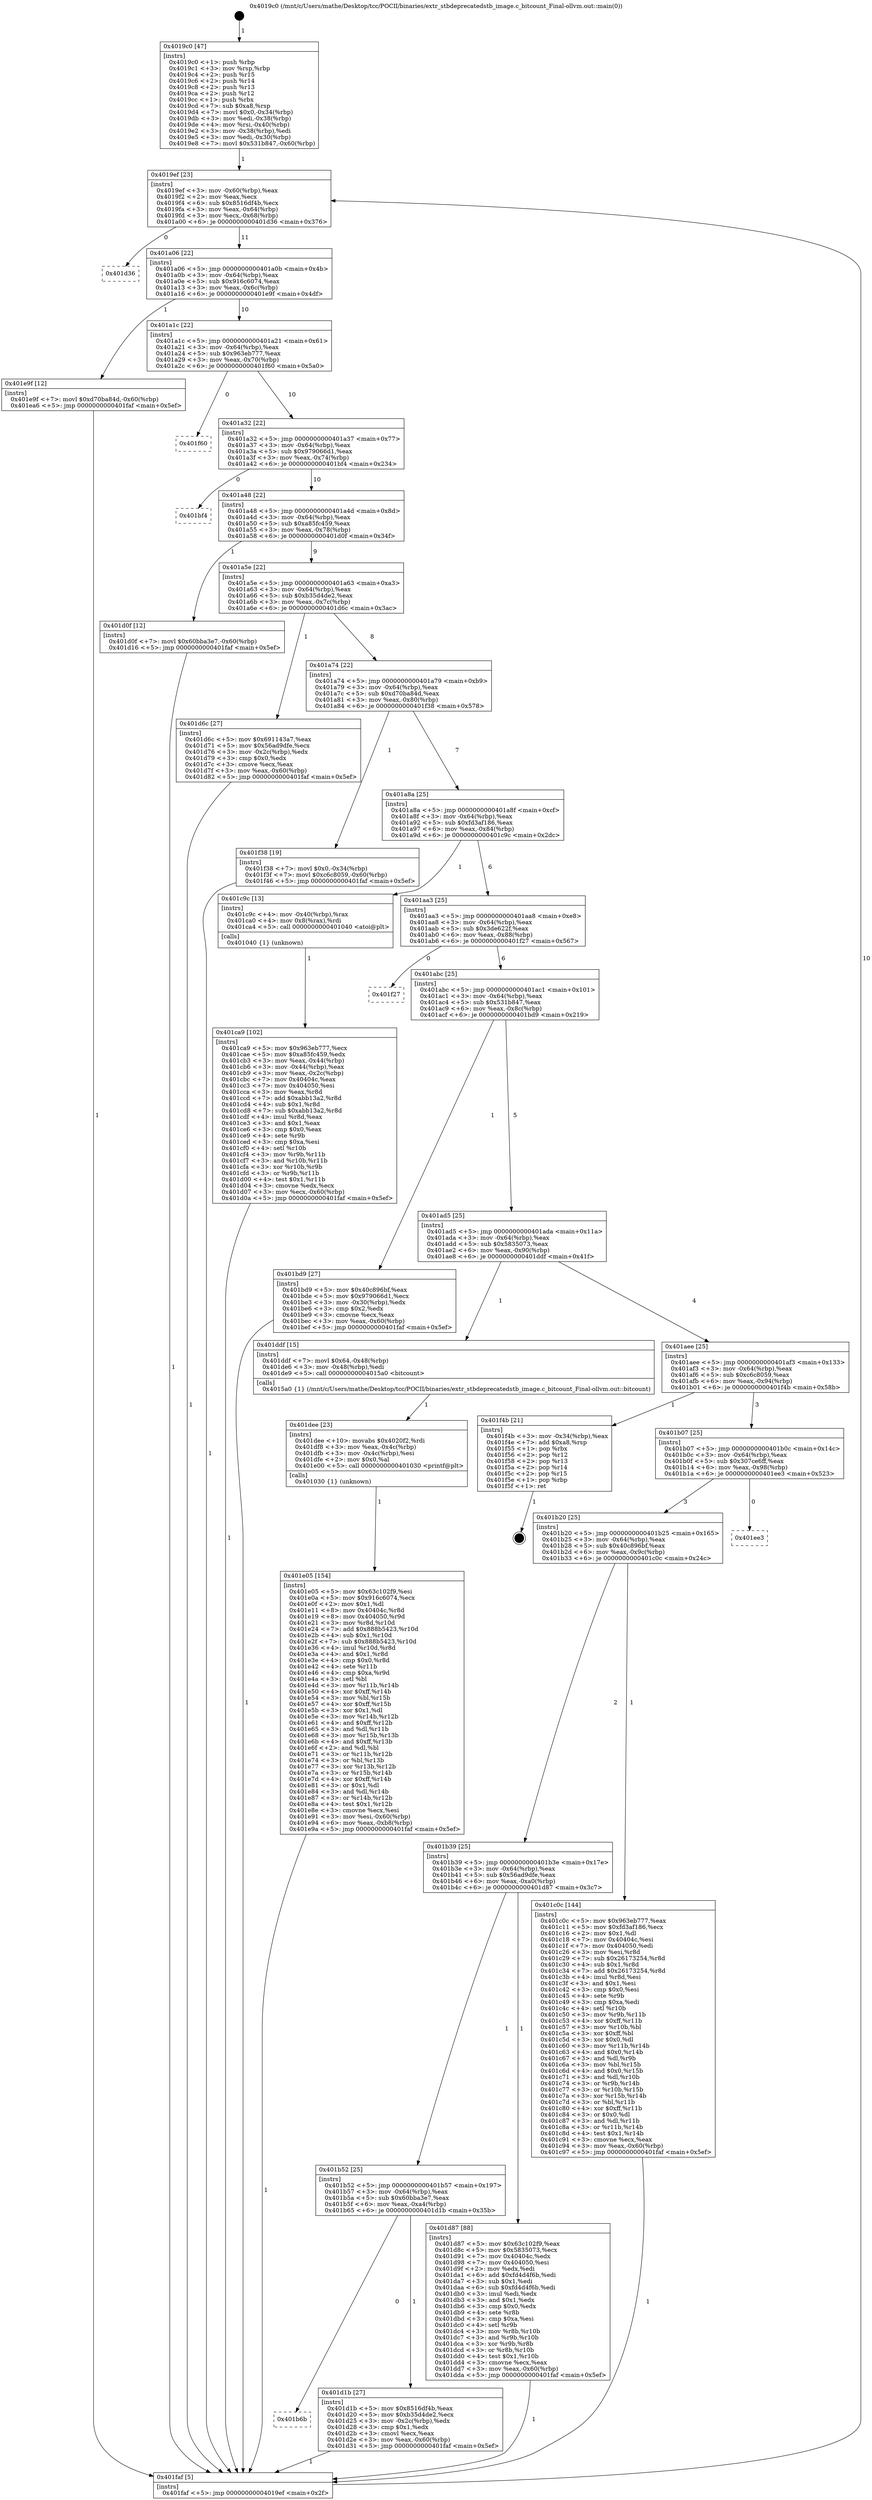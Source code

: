 digraph "0x4019c0" {
  label = "0x4019c0 (/mnt/c/Users/mathe/Desktop/tcc/POCII/binaries/extr_stbdeprecatedstb_image.c_bitcount_Final-ollvm.out::main(0))"
  labelloc = "t"
  node[shape=record]

  Entry [label="",width=0.3,height=0.3,shape=circle,fillcolor=black,style=filled]
  "0x4019ef" [label="{
     0x4019ef [23]\l
     | [instrs]\l
     &nbsp;&nbsp;0x4019ef \<+3\>: mov -0x60(%rbp),%eax\l
     &nbsp;&nbsp;0x4019f2 \<+2\>: mov %eax,%ecx\l
     &nbsp;&nbsp;0x4019f4 \<+6\>: sub $0x8516df4b,%ecx\l
     &nbsp;&nbsp;0x4019fa \<+3\>: mov %eax,-0x64(%rbp)\l
     &nbsp;&nbsp;0x4019fd \<+3\>: mov %ecx,-0x68(%rbp)\l
     &nbsp;&nbsp;0x401a00 \<+6\>: je 0000000000401d36 \<main+0x376\>\l
  }"]
  "0x401d36" [label="{
     0x401d36\l
  }", style=dashed]
  "0x401a06" [label="{
     0x401a06 [22]\l
     | [instrs]\l
     &nbsp;&nbsp;0x401a06 \<+5\>: jmp 0000000000401a0b \<main+0x4b\>\l
     &nbsp;&nbsp;0x401a0b \<+3\>: mov -0x64(%rbp),%eax\l
     &nbsp;&nbsp;0x401a0e \<+5\>: sub $0x916c6074,%eax\l
     &nbsp;&nbsp;0x401a13 \<+3\>: mov %eax,-0x6c(%rbp)\l
     &nbsp;&nbsp;0x401a16 \<+6\>: je 0000000000401e9f \<main+0x4df\>\l
  }"]
  Exit [label="",width=0.3,height=0.3,shape=circle,fillcolor=black,style=filled,peripheries=2]
  "0x401e9f" [label="{
     0x401e9f [12]\l
     | [instrs]\l
     &nbsp;&nbsp;0x401e9f \<+7\>: movl $0xd70ba84d,-0x60(%rbp)\l
     &nbsp;&nbsp;0x401ea6 \<+5\>: jmp 0000000000401faf \<main+0x5ef\>\l
  }"]
  "0x401a1c" [label="{
     0x401a1c [22]\l
     | [instrs]\l
     &nbsp;&nbsp;0x401a1c \<+5\>: jmp 0000000000401a21 \<main+0x61\>\l
     &nbsp;&nbsp;0x401a21 \<+3\>: mov -0x64(%rbp),%eax\l
     &nbsp;&nbsp;0x401a24 \<+5\>: sub $0x963eb777,%eax\l
     &nbsp;&nbsp;0x401a29 \<+3\>: mov %eax,-0x70(%rbp)\l
     &nbsp;&nbsp;0x401a2c \<+6\>: je 0000000000401f60 \<main+0x5a0\>\l
  }"]
  "0x401e05" [label="{
     0x401e05 [154]\l
     | [instrs]\l
     &nbsp;&nbsp;0x401e05 \<+5\>: mov $0x63c102f9,%esi\l
     &nbsp;&nbsp;0x401e0a \<+5\>: mov $0x916c6074,%ecx\l
     &nbsp;&nbsp;0x401e0f \<+2\>: mov $0x1,%dl\l
     &nbsp;&nbsp;0x401e11 \<+8\>: mov 0x40404c,%r8d\l
     &nbsp;&nbsp;0x401e19 \<+8\>: mov 0x404050,%r9d\l
     &nbsp;&nbsp;0x401e21 \<+3\>: mov %r8d,%r10d\l
     &nbsp;&nbsp;0x401e24 \<+7\>: add $0x888b5423,%r10d\l
     &nbsp;&nbsp;0x401e2b \<+4\>: sub $0x1,%r10d\l
     &nbsp;&nbsp;0x401e2f \<+7\>: sub $0x888b5423,%r10d\l
     &nbsp;&nbsp;0x401e36 \<+4\>: imul %r10d,%r8d\l
     &nbsp;&nbsp;0x401e3a \<+4\>: and $0x1,%r8d\l
     &nbsp;&nbsp;0x401e3e \<+4\>: cmp $0x0,%r8d\l
     &nbsp;&nbsp;0x401e42 \<+4\>: sete %r11b\l
     &nbsp;&nbsp;0x401e46 \<+4\>: cmp $0xa,%r9d\l
     &nbsp;&nbsp;0x401e4a \<+3\>: setl %bl\l
     &nbsp;&nbsp;0x401e4d \<+3\>: mov %r11b,%r14b\l
     &nbsp;&nbsp;0x401e50 \<+4\>: xor $0xff,%r14b\l
     &nbsp;&nbsp;0x401e54 \<+3\>: mov %bl,%r15b\l
     &nbsp;&nbsp;0x401e57 \<+4\>: xor $0xff,%r15b\l
     &nbsp;&nbsp;0x401e5b \<+3\>: xor $0x1,%dl\l
     &nbsp;&nbsp;0x401e5e \<+3\>: mov %r14b,%r12b\l
     &nbsp;&nbsp;0x401e61 \<+4\>: and $0xff,%r12b\l
     &nbsp;&nbsp;0x401e65 \<+3\>: and %dl,%r11b\l
     &nbsp;&nbsp;0x401e68 \<+3\>: mov %r15b,%r13b\l
     &nbsp;&nbsp;0x401e6b \<+4\>: and $0xff,%r13b\l
     &nbsp;&nbsp;0x401e6f \<+2\>: and %dl,%bl\l
     &nbsp;&nbsp;0x401e71 \<+3\>: or %r11b,%r12b\l
     &nbsp;&nbsp;0x401e74 \<+3\>: or %bl,%r13b\l
     &nbsp;&nbsp;0x401e77 \<+3\>: xor %r13b,%r12b\l
     &nbsp;&nbsp;0x401e7a \<+3\>: or %r15b,%r14b\l
     &nbsp;&nbsp;0x401e7d \<+4\>: xor $0xff,%r14b\l
     &nbsp;&nbsp;0x401e81 \<+3\>: or $0x1,%dl\l
     &nbsp;&nbsp;0x401e84 \<+3\>: and %dl,%r14b\l
     &nbsp;&nbsp;0x401e87 \<+3\>: or %r14b,%r12b\l
     &nbsp;&nbsp;0x401e8a \<+4\>: test $0x1,%r12b\l
     &nbsp;&nbsp;0x401e8e \<+3\>: cmovne %ecx,%esi\l
     &nbsp;&nbsp;0x401e91 \<+3\>: mov %esi,-0x60(%rbp)\l
     &nbsp;&nbsp;0x401e94 \<+6\>: mov %eax,-0xb8(%rbp)\l
     &nbsp;&nbsp;0x401e9a \<+5\>: jmp 0000000000401faf \<main+0x5ef\>\l
  }"]
  "0x401f60" [label="{
     0x401f60\l
  }", style=dashed]
  "0x401a32" [label="{
     0x401a32 [22]\l
     | [instrs]\l
     &nbsp;&nbsp;0x401a32 \<+5\>: jmp 0000000000401a37 \<main+0x77\>\l
     &nbsp;&nbsp;0x401a37 \<+3\>: mov -0x64(%rbp),%eax\l
     &nbsp;&nbsp;0x401a3a \<+5\>: sub $0x979066d1,%eax\l
     &nbsp;&nbsp;0x401a3f \<+3\>: mov %eax,-0x74(%rbp)\l
     &nbsp;&nbsp;0x401a42 \<+6\>: je 0000000000401bf4 \<main+0x234\>\l
  }"]
  "0x401dee" [label="{
     0x401dee [23]\l
     | [instrs]\l
     &nbsp;&nbsp;0x401dee \<+10\>: movabs $0x4020f2,%rdi\l
     &nbsp;&nbsp;0x401df8 \<+3\>: mov %eax,-0x4c(%rbp)\l
     &nbsp;&nbsp;0x401dfb \<+3\>: mov -0x4c(%rbp),%esi\l
     &nbsp;&nbsp;0x401dfe \<+2\>: mov $0x0,%al\l
     &nbsp;&nbsp;0x401e00 \<+5\>: call 0000000000401030 \<printf@plt\>\l
     | [calls]\l
     &nbsp;&nbsp;0x401030 \{1\} (unknown)\l
  }"]
  "0x401bf4" [label="{
     0x401bf4\l
  }", style=dashed]
  "0x401a48" [label="{
     0x401a48 [22]\l
     | [instrs]\l
     &nbsp;&nbsp;0x401a48 \<+5\>: jmp 0000000000401a4d \<main+0x8d\>\l
     &nbsp;&nbsp;0x401a4d \<+3\>: mov -0x64(%rbp),%eax\l
     &nbsp;&nbsp;0x401a50 \<+5\>: sub $0xa85fc459,%eax\l
     &nbsp;&nbsp;0x401a55 \<+3\>: mov %eax,-0x78(%rbp)\l
     &nbsp;&nbsp;0x401a58 \<+6\>: je 0000000000401d0f \<main+0x34f\>\l
  }"]
  "0x401b6b" [label="{
     0x401b6b\l
  }", style=dashed]
  "0x401d0f" [label="{
     0x401d0f [12]\l
     | [instrs]\l
     &nbsp;&nbsp;0x401d0f \<+7\>: movl $0x60bba3e7,-0x60(%rbp)\l
     &nbsp;&nbsp;0x401d16 \<+5\>: jmp 0000000000401faf \<main+0x5ef\>\l
  }"]
  "0x401a5e" [label="{
     0x401a5e [22]\l
     | [instrs]\l
     &nbsp;&nbsp;0x401a5e \<+5\>: jmp 0000000000401a63 \<main+0xa3\>\l
     &nbsp;&nbsp;0x401a63 \<+3\>: mov -0x64(%rbp),%eax\l
     &nbsp;&nbsp;0x401a66 \<+5\>: sub $0xb35d4de2,%eax\l
     &nbsp;&nbsp;0x401a6b \<+3\>: mov %eax,-0x7c(%rbp)\l
     &nbsp;&nbsp;0x401a6e \<+6\>: je 0000000000401d6c \<main+0x3ac\>\l
  }"]
  "0x401d1b" [label="{
     0x401d1b [27]\l
     | [instrs]\l
     &nbsp;&nbsp;0x401d1b \<+5\>: mov $0x8516df4b,%eax\l
     &nbsp;&nbsp;0x401d20 \<+5\>: mov $0xb35d4de2,%ecx\l
     &nbsp;&nbsp;0x401d25 \<+3\>: mov -0x2c(%rbp),%edx\l
     &nbsp;&nbsp;0x401d28 \<+3\>: cmp $0x1,%edx\l
     &nbsp;&nbsp;0x401d2b \<+3\>: cmovl %ecx,%eax\l
     &nbsp;&nbsp;0x401d2e \<+3\>: mov %eax,-0x60(%rbp)\l
     &nbsp;&nbsp;0x401d31 \<+5\>: jmp 0000000000401faf \<main+0x5ef\>\l
  }"]
  "0x401d6c" [label="{
     0x401d6c [27]\l
     | [instrs]\l
     &nbsp;&nbsp;0x401d6c \<+5\>: mov $0x691143a7,%eax\l
     &nbsp;&nbsp;0x401d71 \<+5\>: mov $0x56ad9dfe,%ecx\l
     &nbsp;&nbsp;0x401d76 \<+3\>: mov -0x2c(%rbp),%edx\l
     &nbsp;&nbsp;0x401d79 \<+3\>: cmp $0x0,%edx\l
     &nbsp;&nbsp;0x401d7c \<+3\>: cmove %ecx,%eax\l
     &nbsp;&nbsp;0x401d7f \<+3\>: mov %eax,-0x60(%rbp)\l
     &nbsp;&nbsp;0x401d82 \<+5\>: jmp 0000000000401faf \<main+0x5ef\>\l
  }"]
  "0x401a74" [label="{
     0x401a74 [22]\l
     | [instrs]\l
     &nbsp;&nbsp;0x401a74 \<+5\>: jmp 0000000000401a79 \<main+0xb9\>\l
     &nbsp;&nbsp;0x401a79 \<+3\>: mov -0x64(%rbp),%eax\l
     &nbsp;&nbsp;0x401a7c \<+5\>: sub $0xd70ba84d,%eax\l
     &nbsp;&nbsp;0x401a81 \<+3\>: mov %eax,-0x80(%rbp)\l
     &nbsp;&nbsp;0x401a84 \<+6\>: je 0000000000401f38 \<main+0x578\>\l
  }"]
  "0x401b52" [label="{
     0x401b52 [25]\l
     | [instrs]\l
     &nbsp;&nbsp;0x401b52 \<+5\>: jmp 0000000000401b57 \<main+0x197\>\l
     &nbsp;&nbsp;0x401b57 \<+3\>: mov -0x64(%rbp),%eax\l
     &nbsp;&nbsp;0x401b5a \<+5\>: sub $0x60bba3e7,%eax\l
     &nbsp;&nbsp;0x401b5f \<+6\>: mov %eax,-0xa4(%rbp)\l
     &nbsp;&nbsp;0x401b65 \<+6\>: je 0000000000401d1b \<main+0x35b\>\l
  }"]
  "0x401f38" [label="{
     0x401f38 [19]\l
     | [instrs]\l
     &nbsp;&nbsp;0x401f38 \<+7\>: movl $0x0,-0x34(%rbp)\l
     &nbsp;&nbsp;0x401f3f \<+7\>: movl $0xc6c8059,-0x60(%rbp)\l
     &nbsp;&nbsp;0x401f46 \<+5\>: jmp 0000000000401faf \<main+0x5ef\>\l
  }"]
  "0x401a8a" [label="{
     0x401a8a [25]\l
     | [instrs]\l
     &nbsp;&nbsp;0x401a8a \<+5\>: jmp 0000000000401a8f \<main+0xcf\>\l
     &nbsp;&nbsp;0x401a8f \<+3\>: mov -0x64(%rbp),%eax\l
     &nbsp;&nbsp;0x401a92 \<+5\>: sub $0xfd3af186,%eax\l
     &nbsp;&nbsp;0x401a97 \<+6\>: mov %eax,-0x84(%rbp)\l
     &nbsp;&nbsp;0x401a9d \<+6\>: je 0000000000401c9c \<main+0x2dc\>\l
  }"]
  "0x401d87" [label="{
     0x401d87 [88]\l
     | [instrs]\l
     &nbsp;&nbsp;0x401d87 \<+5\>: mov $0x63c102f9,%eax\l
     &nbsp;&nbsp;0x401d8c \<+5\>: mov $0x5835073,%ecx\l
     &nbsp;&nbsp;0x401d91 \<+7\>: mov 0x40404c,%edx\l
     &nbsp;&nbsp;0x401d98 \<+7\>: mov 0x404050,%esi\l
     &nbsp;&nbsp;0x401d9f \<+2\>: mov %edx,%edi\l
     &nbsp;&nbsp;0x401da1 \<+6\>: add $0xfd4d4f6b,%edi\l
     &nbsp;&nbsp;0x401da7 \<+3\>: sub $0x1,%edi\l
     &nbsp;&nbsp;0x401daa \<+6\>: sub $0xfd4d4f6b,%edi\l
     &nbsp;&nbsp;0x401db0 \<+3\>: imul %edi,%edx\l
     &nbsp;&nbsp;0x401db3 \<+3\>: and $0x1,%edx\l
     &nbsp;&nbsp;0x401db6 \<+3\>: cmp $0x0,%edx\l
     &nbsp;&nbsp;0x401db9 \<+4\>: sete %r8b\l
     &nbsp;&nbsp;0x401dbd \<+3\>: cmp $0xa,%esi\l
     &nbsp;&nbsp;0x401dc0 \<+4\>: setl %r9b\l
     &nbsp;&nbsp;0x401dc4 \<+3\>: mov %r8b,%r10b\l
     &nbsp;&nbsp;0x401dc7 \<+3\>: and %r9b,%r10b\l
     &nbsp;&nbsp;0x401dca \<+3\>: xor %r9b,%r8b\l
     &nbsp;&nbsp;0x401dcd \<+3\>: or %r8b,%r10b\l
     &nbsp;&nbsp;0x401dd0 \<+4\>: test $0x1,%r10b\l
     &nbsp;&nbsp;0x401dd4 \<+3\>: cmovne %ecx,%eax\l
     &nbsp;&nbsp;0x401dd7 \<+3\>: mov %eax,-0x60(%rbp)\l
     &nbsp;&nbsp;0x401dda \<+5\>: jmp 0000000000401faf \<main+0x5ef\>\l
  }"]
  "0x401c9c" [label="{
     0x401c9c [13]\l
     | [instrs]\l
     &nbsp;&nbsp;0x401c9c \<+4\>: mov -0x40(%rbp),%rax\l
     &nbsp;&nbsp;0x401ca0 \<+4\>: mov 0x8(%rax),%rdi\l
     &nbsp;&nbsp;0x401ca4 \<+5\>: call 0000000000401040 \<atoi@plt\>\l
     | [calls]\l
     &nbsp;&nbsp;0x401040 \{1\} (unknown)\l
  }"]
  "0x401aa3" [label="{
     0x401aa3 [25]\l
     | [instrs]\l
     &nbsp;&nbsp;0x401aa3 \<+5\>: jmp 0000000000401aa8 \<main+0xe8\>\l
     &nbsp;&nbsp;0x401aa8 \<+3\>: mov -0x64(%rbp),%eax\l
     &nbsp;&nbsp;0x401aab \<+5\>: sub $0x3de622f,%eax\l
     &nbsp;&nbsp;0x401ab0 \<+6\>: mov %eax,-0x88(%rbp)\l
     &nbsp;&nbsp;0x401ab6 \<+6\>: je 0000000000401f27 \<main+0x567\>\l
  }"]
  "0x401ca9" [label="{
     0x401ca9 [102]\l
     | [instrs]\l
     &nbsp;&nbsp;0x401ca9 \<+5\>: mov $0x963eb777,%ecx\l
     &nbsp;&nbsp;0x401cae \<+5\>: mov $0xa85fc459,%edx\l
     &nbsp;&nbsp;0x401cb3 \<+3\>: mov %eax,-0x44(%rbp)\l
     &nbsp;&nbsp;0x401cb6 \<+3\>: mov -0x44(%rbp),%eax\l
     &nbsp;&nbsp;0x401cb9 \<+3\>: mov %eax,-0x2c(%rbp)\l
     &nbsp;&nbsp;0x401cbc \<+7\>: mov 0x40404c,%eax\l
     &nbsp;&nbsp;0x401cc3 \<+7\>: mov 0x404050,%esi\l
     &nbsp;&nbsp;0x401cca \<+3\>: mov %eax,%r8d\l
     &nbsp;&nbsp;0x401ccd \<+7\>: add $0xabb13a2,%r8d\l
     &nbsp;&nbsp;0x401cd4 \<+4\>: sub $0x1,%r8d\l
     &nbsp;&nbsp;0x401cd8 \<+7\>: sub $0xabb13a2,%r8d\l
     &nbsp;&nbsp;0x401cdf \<+4\>: imul %r8d,%eax\l
     &nbsp;&nbsp;0x401ce3 \<+3\>: and $0x1,%eax\l
     &nbsp;&nbsp;0x401ce6 \<+3\>: cmp $0x0,%eax\l
     &nbsp;&nbsp;0x401ce9 \<+4\>: sete %r9b\l
     &nbsp;&nbsp;0x401ced \<+3\>: cmp $0xa,%esi\l
     &nbsp;&nbsp;0x401cf0 \<+4\>: setl %r10b\l
     &nbsp;&nbsp;0x401cf4 \<+3\>: mov %r9b,%r11b\l
     &nbsp;&nbsp;0x401cf7 \<+3\>: and %r10b,%r11b\l
     &nbsp;&nbsp;0x401cfa \<+3\>: xor %r10b,%r9b\l
     &nbsp;&nbsp;0x401cfd \<+3\>: or %r9b,%r11b\l
     &nbsp;&nbsp;0x401d00 \<+4\>: test $0x1,%r11b\l
     &nbsp;&nbsp;0x401d04 \<+3\>: cmovne %edx,%ecx\l
     &nbsp;&nbsp;0x401d07 \<+3\>: mov %ecx,-0x60(%rbp)\l
     &nbsp;&nbsp;0x401d0a \<+5\>: jmp 0000000000401faf \<main+0x5ef\>\l
  }"]
  "0x401f27" [label="{
     0x401f27\l
  }", style=dashed]
  "0x401abc" [label="{
     0x401abc [25]\l
     | [instrs]\l
     &nbsp;&nbsp;0x401abc \<+5\>: jmp 0000000000401ac1 \<main+0x101\>\l
     &nbsp;&nbsp;0x401ac1 \<+3\>: mov -0x64(%rbp),%eax\l
     &nbsp;&nbsp;0x401ac4 \<+5\>: sub $0x531b847,%eax\l
     &nbsp;&nbsp;0x401ac9 \<+6\>: mov %eax,-0x8c(%rbp)\l
     &nbsp;&nbsp;0x401acf \<+6\>: je 0000000000401bd9 \<main+0x219\>\l
  }"]
  "0x401b39" [label="{
     0x401b39 [25]\l
     | [instrs]\l
     &nbsp;&nbsp;0x401b39 \<+5\>: jmp 0000000000401b3e \<main+0x17e\>\l
     &nbsp;&nbsp;0x401b3e \<+3\>: mov -0x64(%rbp),%eax\l
     &nbsp;&nbsp;0x401b41 \<+5\>: sub $0x56ad9dfe,%eax\l
     &nbsp;&nbsp;0x401b46 \<+6\>: mov %eax,-0xa0(%rbp)\l
     &nbsp;&nbsp;0x401b4c \<+6\>: je 0000000000401d87 \<main+0x3c7\>\l
  }"]
  "0x401bd9" [label="{
     0x401bd9 [27]\l
     | [instrs]\l
     &nbsp;&nbsp;0x401bd9 \<+5\>: mov $0x40c896bf,%eax\l
     &nbsp;&nbsp;0x401bde \<+5\>: mov $0x979066d1,%ecx\l
     &nbsp;&nbsp;0x401be3 \<+3\>: mov -0x30(%rbp),%edx\l
     &nbsp;&nbsp;0x401be6 \<+3\>: cmp $0x2,%edx\l
     &nbsp;&nbsp;0x401be9 \<+3\>: cmovne %ecx,%eax\l
     &nbsp;&nbsp;0x401bec \<+3\>: mov %eax,-0x60(%rbp)\l
     &nbsp;&nbsp;0x401bef \<+5\>: jmp 0000000000401faf \<main+0x5ef\>\l
  }"]
  "0x401ad5" [label="{
     0x401ad5 [25]\l
     | [instrs]\l
     &nbsp;&nbsp;0x401ad5 \<+5\>: jmp 0000000000401ada \<main+0x11a\>\l
     &nbsp;&nbsp;0x401ada \<+3\>: mov -0x64(%rbp),%eax\l
     &nbsp;&nbsp;0x401add \<+5\>: sub $0x5835073,%eax\l
     &nbsp;&nbsp;0x401ae2 \<+6\>: mov %eax,-0x90(%rbp)\l
     &nbsp;&nbsp;0x401ae8 \<+6\>: je 0000000000401ddf \<main+0x41f\>\l
  }"]
  "0x401faf" [label="{
     0x401faf [5]\l
     | [instrs]\l
     &nbsp;&nbsp;0x401faf \<+5\>: jmp 00000000004019ef \<main+0x2f\>\l
  }"]
  "0x4019c0" [label="{
     0x4019c0 [47]\l
     | [instrs]\l
     &nbsp;&nbsp;0x4019c0 \<+1\>: push %rbp\l
     &nbsp;&nbsp;0x4019c1 \<+3\>: mov %rsp,%rbp\l
     &nbsp;&nbsp;0x4019c4 \<+2\>: push %r15\l
     &nbsp;&nbsp;0x4019c6 \<+2\>: push %r14\l
     &nbsp;&nbsp;0x4019c8 \<+2\>: push %r13\l
     &nbsp;&nbsp;0x4019ca \<+2\>: push %r12\l
     &nbsp;&nbsp;0x4019cc \<+1\>: push %rbx\l
     &nbsp;&nbsp;0x4019cd \<+7\>: sub $0xa8,%rsp\l
     &nbsp;&nbsp;0x4019d4 \<+7\>: movl $0x0,-0x34(%rbp)\l
     &nbsp;&nbsp;0x4019db \<+3\>: mov %edi,-0x38(%rbp)\l
     &nbsp;&nbsp;0x4019de \<+4\>: mov %rsi,-0x40(%rbp)\l
     &nbsp;&nbsp;0x4019e2 \<+3\>: mov -0x38(%rbp),%edi\l
     &nbsp;&nbsp;0x4019e5 \<+3\>: mov %edi,-0x30(%rbp)\l
     &nbsp;&nbsp;0x4019e8 \<+7\>: movl $0x531b847,-0x60(%rbp)\l
  }"]
  "0x401c0c" [label="{
     0x401c0c [144]\l
     | [instrs]\l
     &nbsp;&nbsp;0x401c0c \<+5\>: mov $0x963eb777,%eax\l
     &nbsp;&nbsp;0x401c11 \<+5\>: mov $0xfd3af186,%ecx\l
     &nbsp;&nbsp;0x401c16 \<+2\>: mov $0x1,%dl\l
     &nbsp;&nbsp;0x401c18 \<+7\>: mov 0x40404c,%esi\l
     &nbsp;&nbsp;0x401c1f \<+7\>: mov 0x404050,%edi\l
     &nbsp;&nbsp;0x401c26 \<+3\>: mov %esi,%r8d\l
     &nbsp;&nbsp;0x401c29 \<+7\>: sub $0x26173254,%r8d\l
     &nbsp;&nbsp;0x401c30 \<+4\>: sub $0x1,%r8d\l
     &nbsp;&nbsp;0x401c34 \<+7\>: add $0x26173254,%r8d\l
     &nbsp;&nbsp;0x401c3b \<+4\>: imul %r8d,%esi\l
     &nbsp;&nbsp;0x401c3f \<+3\>: and $0x1,%esi\l
     &nbsp;&nbsp;0x401c42 \<+3\>: cmp $0x0,%esi\l
     &nbsp;&nbsp;0x401c45 \<+4\>: sete %r9b\l
     &nbsp;&nbsp;0x401c49 \<+3\>: cmp $0xa,%edi\l
     &nbsp;&nbsp;0x401c4c \<+4\>: setl %r10b\l
     &nbsp;&nbsp;0x401c50 \<+3\>: mov %r9b,%r11b\l
     &nbsp;&nbsp;0x401c53 \<+4\>: xor $0xff,%r11b\l
     &nbsp;&nbsp;0x401c57 \<+3\>: mov %r10b,%bl\l
     &nbsp;&nbsp;0x401c5a \<+3\>: xor $0xff,%bl\l
     &nbsp;&nbsp;0x401c5d \<+3\>: xor $0x0,%dl\l
     &nbsp;&nbsp;0x401c60 \<+3\>: mov %r11b,%r14b\l
     &nbsp;&nbsp;0x401c63 \<+4\>: and $0x0,%r14b\l
     &nbsp;&nbsp;0x401c67 \<+3\>: and %dl,%r9b\l
     &nbsp;&nbsp;0x401c6a \<+3\>: mov %bl,%r15b\l
     &nbsp;&nbsp;0x401c6d \<+4\>: and $0x0,%r15b\l
     &nbsp;&nbsp;0x401c71 \<+3\>: and %dl,%r10b\l
     &nbsp;&nbsp;0x401c74 \<+3\>: or %r9b,%r14b\l
     &nbsp;&nbsp;0x401c77 \<+3\>: or %r10b,%r15b\l
     &nbsp;&nbsp;0x401c7a \<+3\>: xor %r15b,%r14b\l
     &nbsp;&nbsp;0x401c7d \<+3\>: or %bl,%r11b\l
     &nbsp;&nbsp;0x401c80 \<+4\>: xor $0xff,%r11b\l
     &nbsp;&nbsp;0x401c84 \<+3\>: or $0x0,%dl\l
     &nbsp;&nbsp;0x401c87 \<+3\>: and %dl,%r11b\l
     &nbsp;&nbsp;0x401c8a \<+3\>: or %r11b,%r14b\l
     &nbsp;&nbsp;0x401c8d \<+4\>: test $0x1,%r14b\l
     &nbsp;&nbsp;0x401c91 \<+3\>: cmovne %ecx,%eax\l
     &nbsp;&nbsp;0x401c94 \<+3\>: mov %eax,-0x60(%rbp)\l
     &nbsp;&nbsp;0x401c97 \<+5\>: jmp 0000000000401faf \<main+0x5ef\>\l
  }"]
  "0x401ddf" [label="{
     0x401ddf [15]\l
     | [instrs]\l
     &nbsp;&nbsp;0x401ddf \<+7\>: movl $0x64,-0x48(%rbp)\l
     &nbsp;&nbsp;0x401de6 \<+3\>: mov -0x48(%rbp),%edi\l
     &nbsp;&nbsp;0x401de9 \<+5\>: call 00000000004015a0 \<bitcount\>\l
     | [calls]\l
     &nbsp;&nbsp;0x4015a0 \{1\} (/mnt/c/Users/mathe/Desktop/tcc/POCII/binaries/extr_stbdeprecatedstb_image.c_bitcount_Final-ollvm.out::bitcount)\l
  }"]
  "0x401aee" [label="{
     0x401aee [25]\l
     | [instrs]\l
     &nbsp;&nbsp;0x401aee \<+5\>: jmp 0000000000401af3 \<main+0x133\>\l
     &nbsp;&nbsp;0x401af3 \<+3\>: mov -0x64(%rbp),%eax\l
     &nbsp;&nbsp;0x401af6 \<+5\>: sub $0xc6c8059,%eax\l
     &nbsp;&nbsp;0x401afb \<+6\>: mov %eax,-0x94(%rbp)\l
     &nbsp;&nbsp;0x401b01 \<+6\>: je 0000000000401f4b \<main+0x58b\>\l
  }"]
  "0x401b20" [label="{
     0x401b20 [25]\l
     | [instrs]\l
     &nbsp;&nbsp;0x401b20 \<+5\>: jmp 0000000000401b25 \<main+0x165\>\l
     &nbsp;&nbsp;0x401b25 \<+3\>: mov -0x64(%rbp),%eax\l
     &nbsp;&nbsp;0x401b28 \<+5\>: sub $0x40c896bf,%eax\l
     &nbsp;&nbsp;0x401b2d \<+6\>: mov %eax,-0x9c(%rbp)\l
     &nbsp;&nbsp;0x401b33 \<+6\>: je 0000000000401c0c \<main+0x24c\>\l
  }"]
  "0x401f4b" [label="{
     0x401f4b [21]\l
     | [instrs]\l
     &nbsp;&nbsp;0x401f4b \<+3\>: mov -0x34(%rbp),%eax\l
     &nbsp;&nbsp;0x401f4e \<+7\>: add $0xa8,%rsp\l
     &nbsp;&nbsp;0x401f55 \<+1\>: pop %rbx\l
     &nbsp;&nbsp;0x401f56 \<+2\>: pop %r12\l
     &nbsp;&nbsp;0x401f58 \<+2\>: pop %r13\l
     &nbsp;&nbsp;0x401f5a \<+2\>: pop %r14\l
     &nbsp;&nbsp;0x401f5c \<+2\>: pop %r15\l
     &nbsp;&nbsp;0x401f5e \<+1\>: pop %rbp\l
     &nbsp;&nbsp;0x401f5f \<+1\>: ret\l
  }"]
  "0x401b07" [label="{
     0x401b07 [25]\l
     | [instrs]\l
     &nbsp;&nbsp;0x401b07 \<+5\>: jmp 0000000000401b0c \<main+0x14c\>\l
     &nbsp;&nbsp;0x401b0c \<+3\>: mov -0x64(%rbp),%eax\l
     &nbsp;&nbsp;0x401b0f \<+5\>: sub $0x307ce6ff,%eax\l
     &nbsp;&nbsp;0x401b14 \<+6\>: mov %eax,-0x98(%rbp)\l
     &nbsp;&nbsp;0x401b1a \<+6\>: je 0000000000401ee3 \<main+0x523\>\l
  }"]
  "0x401ee3" [label="{
     0x401ee3\l
  }", style=dashed]
  Entry -> "0x4019c0" [label=" 1"]
  "0x4019ef" -> "0x401d36" [label=" 0"]
  "0x4019ef" -> "0x401a06" [label=" 11"]
  "0x401f4b" -> Exit [label=" 1"]
  "0x401a06" -> "0x401e9f" [label=" 1"]
  "0x401a06" -> "0x401a1c" [label=" 10"]
  "0x401f38" -> "0x401faf" [label=" 1"]
  "0x401a1c" -> "0x401f60" [label=" 0"]
  "0x401a1c" -> "0x401a32" [label=" 10"]
  "0x401e9f" -> "0x401faf" [label=" 1"]
  "0x401a32" -> "0x401bf4" [label=" 0"]
  "0x401a32" -> "0x401a48" [label=" 10"]
  "0x401e05" -> "0x401faf" [label=" 1"]
  "0x401a48" -> "0x401d0f" [label=" 1"]
  "0x401a48" -> "0x401a5e" [label=" 9"]
  "0x401dee" -> "0x401e05" [label=" 1"]
  "0x401a5e" -> "0x401d6c" [label=" 1"]
  "0x401a5e" -> "0x401a74" [label=" 8"]
  "0x401ddf" -> "0x401dee" [label=" 1"]
  "0x401a74" -> "0x401f38" [label=" 1"]
  "0x401a74" -> "0x401a8a" [label=" 7"]
  "0x401d6c" -> "0x401faf" [label=" 1"]
  "0x401a8a" -> "0x401c9c" [label=" 1"]
  "0x401a8a" -> "0x401aa3" [label=" 6"]
  "0x401d1b" -> "0x401faf" [label=" 1"]
  "0x401aa3" -> "0x401f27" [label=" 0"]
  "0x401aa3" -> "0x401abc" [label=" 6"]
  "0x401b52" -> "0x401d1b" [label=" 1"]
  "0x401abc" -> "0x401bd9" [label=" 1"]
  "0x401abc" -> "0x401ad5" [label=" 5"]
  "0x401bd9" -> "0x401faf" [label=" 1"]
  "0x4019c0" -> "0x4019ef" [label=" 1"]
  "0x401faf" -> "0x4019ef" [label=" 10"]
  "0x401d87" -> "0x401faf" [label=" 1"]
  "0x401ad5" -> "0x401ddf" [label=" 1"]
  "0x401ad5" -> "0x401aee" [label=" 4"]
  "0x401b39" -> "0x401b52" [label=" 1"]
  "0x401aee" -> "0x401f4b" [label=" 1"]
  "0x401aee" -> "0x401b07" [label=" 3"]
  "0x401b52" -> "0x401b6b" [label=" 0"]
  "0x401b07" -> "0x401ee3" [label=" 0"]
  "0x401b07" -> "0x401b20" [label=" 3"]
  "0x401b39" -> "0x401d87" [label=" 1"]
  "0x401b20" -> "0x401c0c" [label=" 1"]
  "0x401b20" -> "0x401b39" [label=" 2"]
  "0x401c0c" -> "0x401faf" [label=" 1"]
  "0x401c9c" -> "0x401ca9" [label=" 1"]
  "0x401ca9" -> "0x401faf" [label=" 1"]
  "0x401d0f" -> "0x401faf" [label=" 1"]
}
